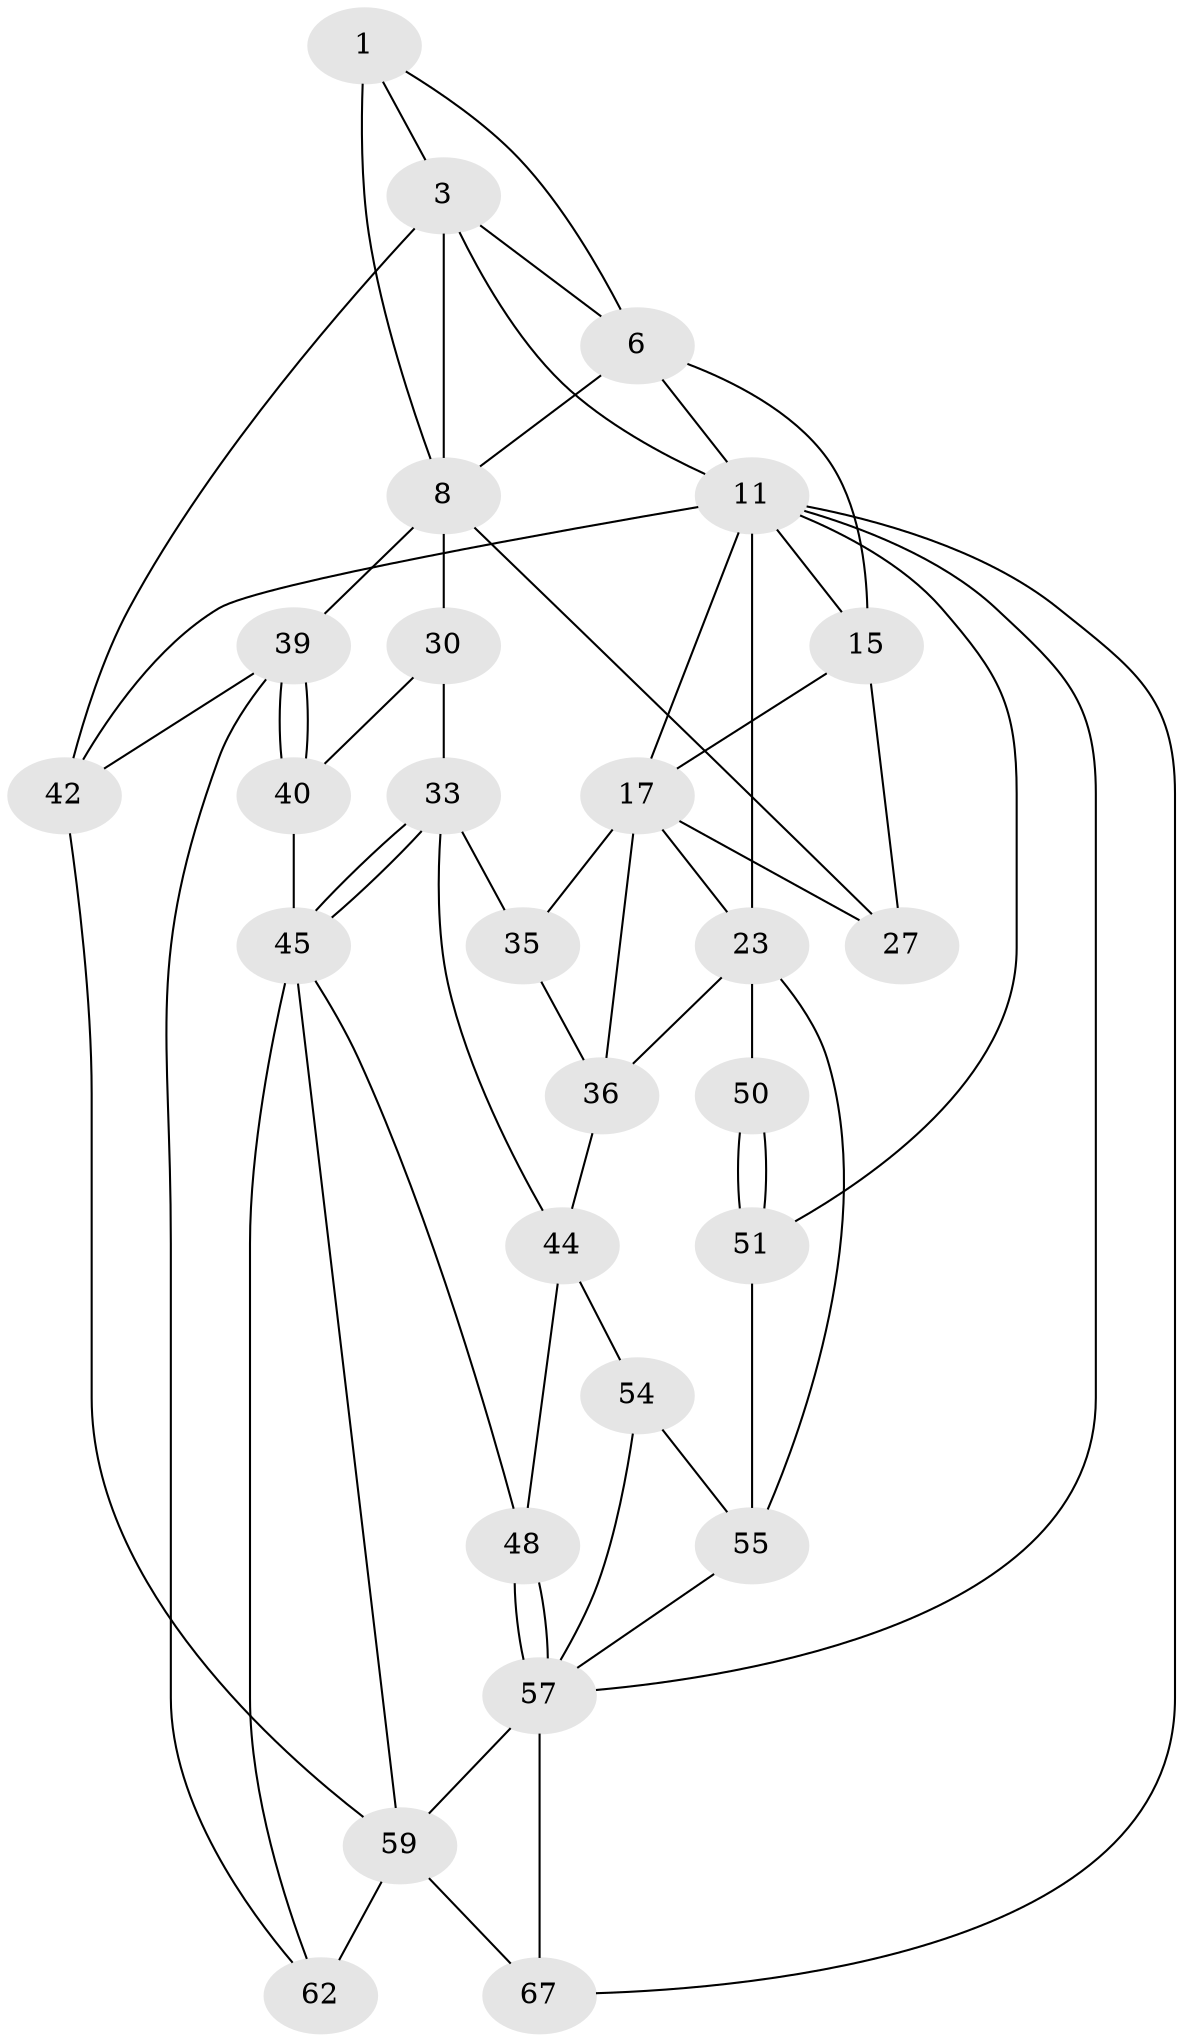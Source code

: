 // original degree distribution, {3: 0.043478260869565216, 4: 0.21739130434782608, 5: 0.5362318840579711, 6: 0.2028985507246377}
// Generated by graph-tools (version 1.1) at 2025/21/03/04/25 18:21:21]
// undirected, 27 vertices, 60 edges
graph export_dot {
graph [start="1"]
  node [color=gray90,style=filled];
  1 [pos="+0.7669394623584032+0.0045751165996764315",super="+5+2"];
  3 [pos="+1+0",super="+4"];
  6 [pos="+0.5094860001848592+0.06354175087512107",super="+14+7"];
  8 [pos="+0.8385777929259427+0.32405091328087215",super="+9+29"];
  11 [pos="+0+0",super="+19+52+12"];
  15 [pos="+0.44557890522756755+0.24598441774063395",super="+16"];
  17 [pos="+0.2364479593112565+0.3325485425102275",super="+18+21"];
  23 [pos="+0.06076662683367044+0.4508331503825242",super="+24+38"];
  27 [pos="+0.46416711879337735+0.37207431245412964"];
  30 [pos="+0.8815882060383451+0.6069530751551594",super="+31"];
  33 [pos="+0.5905080278291268+0.525372738235082",super="+34"];
  35 [pos="+0.44524163865305044+0.5098153013639622"];
  36 [pos="+0.27921821849505396+0.5241710726397872",super="+37"];
  39 [pos="+1+0.8040676217141225",super="+43"];
  40 [pos="+0.9251799732564125+0.678458221623105",super="+41"];
  42 [pos="+1+1"];
  44 [pos="+0.36169583988655823+0.7117211645709393",super="+49"];
  45 [pos="+0.6276103819414446+0.6718070580618755",super="+46"];
  48 [pos="+0.3713376986599693+0.7197570287613149"];
  50 [pos="+0+0.846114731425662"];
  51 [pos="+0+1"];
  54 [pos="+0.2817671775092763+0.8270967286643556"];
  55 [pos="+0.17983729569783613+0.8647880299796749",super="+64"];
  57 [pos="+0.3830913161240475+0.9397212720232689",super="+58+61"];
  59 [pos="+0.4787486868544198+0.8331427614920568",super="+60"];
  62 [pos="+0.6496926238015291+0.8661865347059304",super="+63"];
  67 [pos="+0.3785448717068873+1"];
  1 -- 6;
  1 -- 8 [weight=2];
  1 -- 3;
  3 -- 42;
  3 -- 11;
  3 -- 6;
  3 -- 8;
  6 -- 15;
  6 -- 8;
  6 -- 11;
  8 -- 27;
  8 -- 30 [weight=2];
  8 -- 39;
  11 -- 23;
  11 -- 51;
  11 -- 67;
  11 -- 42;
  11 -- 17;
  11 -- 15;
  11 -- 57;
  15 -- 17;
  15 -- 27;
  17 -- 35;
  17 -- 36;
  17 -- 23;
  17 -- 27;
  23 -- 50 [weight=2];
  23 -- 36;
  23 -- 55;
  30 -- 40;
  30 -- 33;
  33 -- 45;
  33 -- 45;
  33 -- 35;
  33 -- 44;
  35 -- 36;
  36 -- 44;
  39 -- 40;
  39 -- 40;
  39 -- 42;
  39 -- 62;
  40 -- 45 [weight=2];
  42 -- 59;
  44 -- 48;
  44 -- 54;
  45 -- 48;
  45 -- 59;
  45 -- 62;
  48 -- 57;
  48 -- 57;
  50 -- 51;
  50 -- 51;
  51 -- 55;
  54 -- 55;
  54 -- 57;
  55 -- 57;
  57 -- 67;
  57 -- 59;
  59 -- 62 [weight=2];
  59 -- 67;
}

